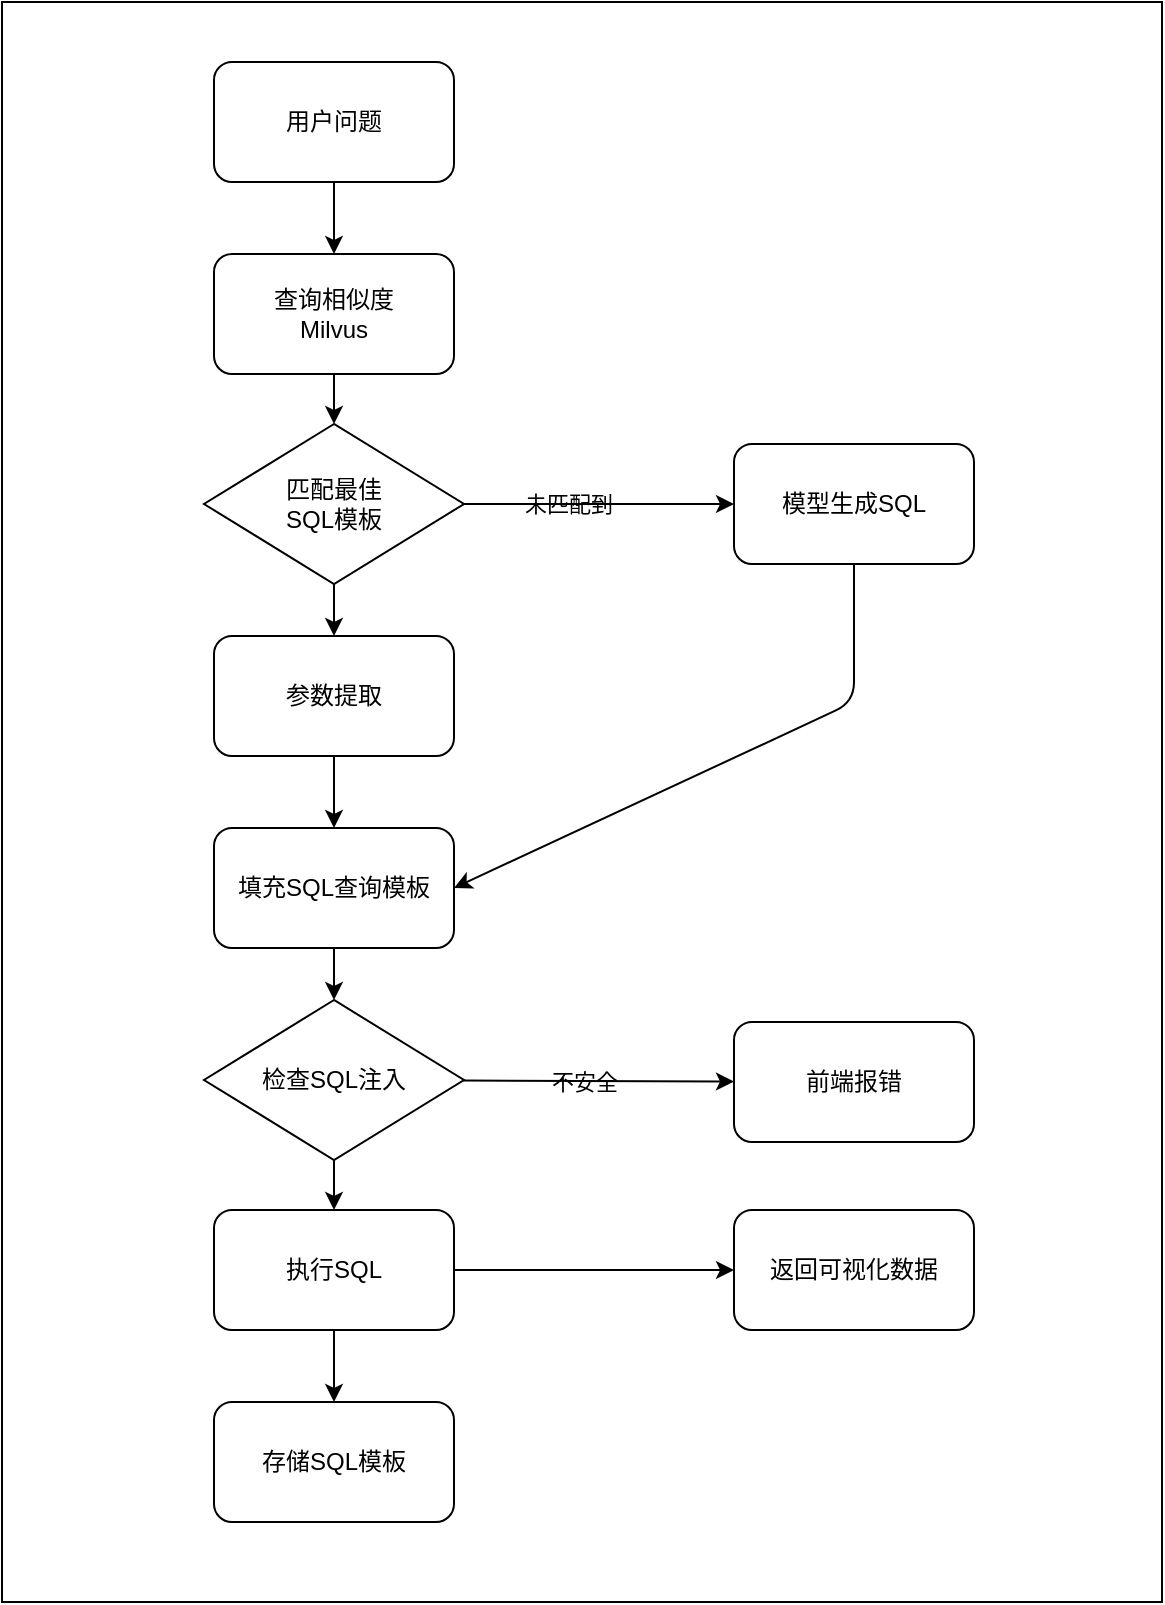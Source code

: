 <mxfile>
    <diagram id="dZuLAgfwFAhf4a5aj4D4" name="第 1 页">
        <mxGraphModel dx="922" dy="674" grid="1" gridSize="10" guides="1" tooltips="1" connect="1" arrows="1" fold="1" page="1" pageScale="1" pageWidth="827" pageHeight="1169" background="none" math="0" shadow="0">
            <root>
                <mxCell id="0"/>
                <mxCell id="1" parent="0"/>
                <mxCell id="34" value="" style="rounded=0;whiteSpace=wrap;html=1;labelBackgroundColor=none;" parent="1" vertex="1">
                    <mxGeometry x="120" y="20" width="580" height="800" as="geometry"/>
                </mxCell>
                <mxCell id="9" value="" style="edgeStyle=none;html=1;labelBackgroundColor=none;" parent="1" source="2" target="3" edge="1">
                    <mxGeometry relative="1" as="geometry"/>
                </mxCell>
                <mxCell id="2" value="用户问题" style="rounded=1;whiteSpace=wrap;html=1;flipV=0;flipH=1;labelBackgroundColor=none;" parent="1" vertex="1">
                    <mxGeometry x="226" y="50" width="120" height="60" as="geometry"/>
                </mxCell>
                <mxCell id="16" value="" style="edgeStyle=none;html=1;labelBackgroundColor=none;" parent="1" source="3" target="15" edge="1">
                    <mxGeometry relative="1" as="geometry"/>
                </mxCell>
                <mxCell id="3" value="查询相似度&lt;br&gt;Milvus" style="rounded=1;whiteSpace=wrap;html=1;flipV=0;flipH=1;labelBackgroundColor=none;" parent="1" vertex="1">
                    <mxGeometry x="226" y="146" width="120" height="60" as="geometry"/>
                </mxCell>
                <mxCell id="32" style="edgeStyle=none;html=1;labelBackgroundColor=none;entryX=1;entryY=0.5;entryDx=0;entryDy=0;" parent="1" source="4" target="6" edge="1">
                    <mxGeometry relative="1" as="geometry">
                        <Array as="points">
                            <mxPoint x="546" y="370"/>
                        </Array>
                        <mxPoint x="286" y="430" as="targetPoint"/>
                    </mxGeometry>
                </mxCell>
                <mxCell id="4" value="模型生成SQL" style="rounded=1;whiteSpace=wrap;html=1;labelBackgroundColor=none;" parent="1" vertex="1">
                    <mxGeometry x="486" y="241" width="120" height="60" as="geometry"/>
                </mxCell>
                <mxCell id="12" value="" style="edgeStyle=none;html=1;labelBackgroundColor=none;" parent="1" source="5" target="6" edge="1">
                    <mxGeometry relative="1" as="geometry"/>
                </mxCell>
                <mxCell id="5" value="参数提取" style="rounded=1;whiteSpace=wrap;html=1;flipV=0;flipH=1;labelBackgroundColor=none;" parent="1" vertex="1">
                    <mxGeometry x="226" y="337" width="120" height="60" as="geometry"/>
                </mxCell>
                <mxCell id="24" value="" style="edgeStyle=none;html=1;labelBackgroundColor=none;" parent="1" source="6" target="22" edge="1">
                    <mxGeometry relative="1" as="geometry"/>
                </mxCell>
                <mxCell id="6" value="填充SQL查询模板" style="rounded=1;whiteSpace=wrap;html=1;flipV=0;flipH=1;labelBackgroundColor=none;" parent="1" vertex="1">
                    <mxGeometry x="226" y="433" width="120" height="60" as="geometry"/>
                </mxCell>
                <mxCell id="14" value="" style="edgeStyle=none;html=1;labelBackgroundColor=none;" parent="1" source="7" target="8" edge="1">
                    <mxGeometry relative="1" as="geometry"/>
                </mxCell>
                <mxCell id="33" value="" style="edgeStyle=none;html=1;labelBackgroundColor=none;" parent="1" source="7" target="20" edge="1">
                    <mxGeometry relative="1" as="geometry"/>
                </mxCell>
                <mxCell id="7" value="执行SQL" style="rounded=1;whiteSpace=wrap;html=1;flipV=0;flipH=1;labelBackgroundColor=none;" parent="1" vertex="1">
                    <mxGeometry x="226" y="624" width="120" height="60" as="geometry"/>
                </mxCell>
                <mxCell id="8" value="返回可视化数据" style="rounded=1;whiteSpace=wrap;html=1;labelBackgroundColor=none;" parent="1" vertex="1">
                    <mxGeometry x="486" y="624" width="120" height="60" as="geometry"/>
                </mxCell>
                <mxCell id="17" value="" style="edgeStyle=none;html=1;labelBackgroundColor=none;" parent="1" source="15" target="5" edge="1">
                    <mxGeometry relative="1" as="geometry"/>
                </mxCell>
                <mxCell id="18" value="" style="edgeStyle=none;html=1;labelBackgroundColor=none;" parent="1" source="15" target="4" edge="1">
                    <mxGeometry relative="1" as="geometry"/>
                </mxCell>
                <mxCell id="19" value="未匹配到" style="edgeLabel;html=1;align=center;verticalAlign=middle;resizable=0;points=[];labelBackgroundColor=none;" parent="18" vertex="1" connectable="0">
                    <mxGeometry x="-0.419" relative="1" as="geometry">
                        <mxPoint x="13" as="offset"/>
                    </mxGeometry>
                </mxCell>
                <mxCell id="15" value="匹配最佳&lt;br&gt;SQL模板" style="rhombus;whiteSpace=wrap;html=1;flipV=0;flipH=1;labelBackgroundColor=none;" parent="1" vertex="1">
                    <mxGeometry x="221" y="231" width="130" height="80" as="geometry"/>
                </mxCell>
                <mxCell id="20" value="存储SQL模板" style="whiteSpace=wrap;html=1;rounded=1;flipV=0;flipH=1;labelBackgroundColor=none;" parent="1" vertex="1">
                    <mxGeometry x="226" y="720" width="120" height="60" as="geometry"/>
                </mxCell>
                <mxCell id="26" value="" style="edgeStyle=none;html=1;labelBackgroundColor=none;" parent="1" source="22" target="7" edge="1">
                    <mxGeometry relative="1" as="geometry"/>
                </mxCell>
                <mxCell id="28" value="" style="edgeStyle=none;html=1;labelBackgroundColor=none;" parent="1" source="22" target="27" edge="1">
                    <mxGeometry relative="1" as="geometry"/>
                </mxCell>
                <mxCell id="31" value="不安全" style="edgeLabel;html=1;align=center;verticalAlign=middle;resizable=0;points=[];labelBackgroundColor=none;" parent="28" vertex="1" connectable="0">
                    <mxGeometry x="-0.256" relative="1" as="geometry">
                        <mxPoint x="10" as="offset"/>
                    </mxGeometry>
                </mxCell>
                <mxCell id="22" value="检查SQL注入" style="rhombus;whiteSpace=wrap;html=1;flipV=0;flipH=1;labelBackgroundColor=none;" parent="1" vertex="1">
                    <mxGeometry x="221" y="519" width="130" height="80" as="geometry"/>
                </mxCell>
                <mxCell id="27" value="前端报错" style="rounded=1;whiteSpace=wrap;html=1;labelBackgroundColor=none;" parent="1" vertex="1">
                    <mxGeometry x="486" y="530" width="120" height="60" as="geometry"/>
                </mxCell>
            </root>
        </mxGraphModel>
    </diagram>
</mxfile>